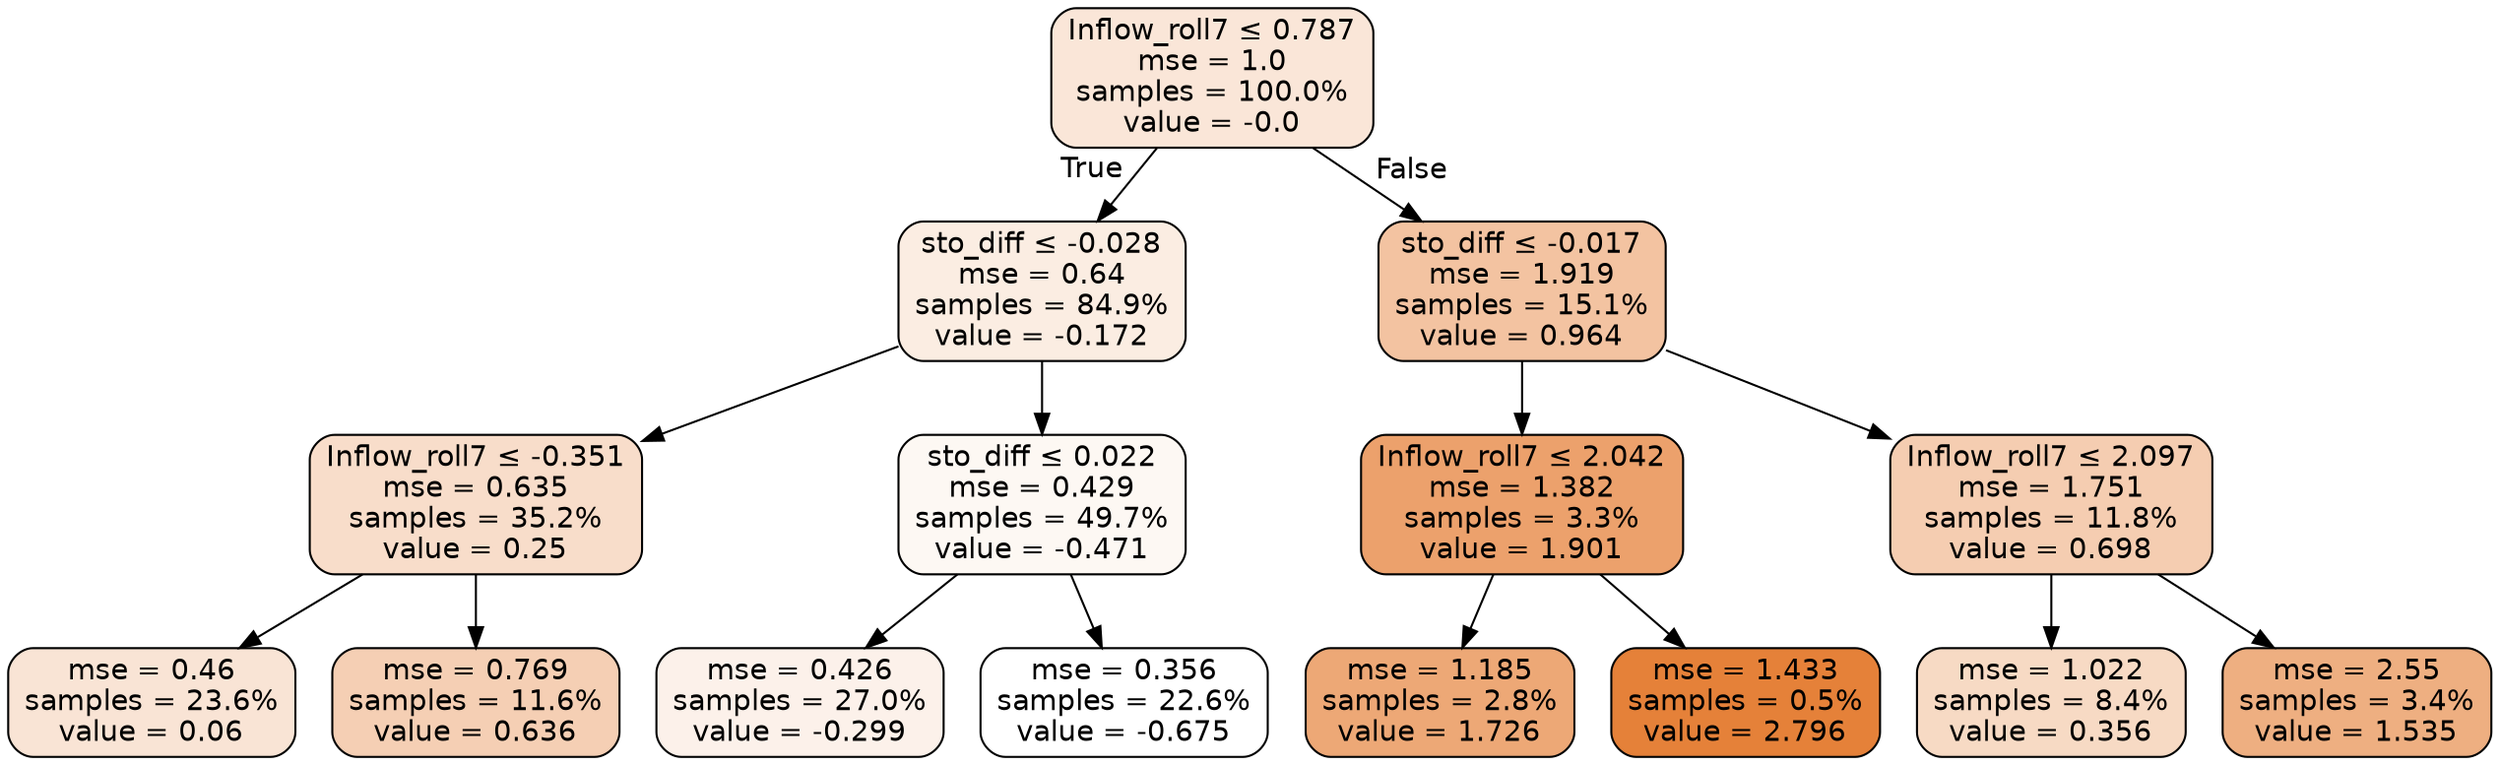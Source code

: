 digraph Tree {
node [shape=box, style="filled, rounded", color="black", fontname=helvetica] ;
edge [fontname=helvetica] ;
0 [label=<Inflow_roll7 &le; 0.787<br/>mse = 1.0<br/>samples = 100.0%<br/>value = -0.0>, fillcolor="#fae6d8"] ;
1 [label=<sto_diff &le; -0.028<br/>mse = 0.64<br/>samples = 84.9%<br/>value = -0.172>, fillcolor="#fbede2"] ;
0 -> 1 [labeldistance=2.5, labelangle=45, headlabel="True"] ;
2 [label=<Inflow_roll7 &le; -0.351<br/>mse = 0.635<br/>samples = 35.2%<br/>value = 0.25>, fillcolor="#f8ddca"] ;
1 -> 2 ;
3 [label=<mse = 0.46<br/>samples = 23.6%<br/>value = 0.06>, fillcolor="#f9e4d5"] ;
2 -> 3 ;
4 [label=<mse = 0.769<br/>samples = 11.6%<br/>value = 0.636>, fillcolor="#f5cfb4"] ;
2 -> 4 ;
5 [label=<sto_diff &le; 0.022<br/>mse = 0.429<br/>samples = 49.7%<br/>value = -0.471>, fillcolor="#fdf8f3"] ;
1 -> 5 ;
6 [label=<mse = 0.426<br/>samples = 27.0%<br/>value = -0.299>, fillcolor="#fcf1ea"] ;
5 -> 6 ;
7 [label=<mse = 0.356<br/>samples = 22.6%<br/>value = -0.675>, fillcolor="#ffffff"] ;
5 -> 7 ;
8 [label=<sto_diff &le; -0.017<br/>mse = 1.919<br/>samples = 15.1%<br/>value = 0.964>, fillcolor="#f3c3a1"] ;
0 -> 8 [labeldistance=2.5, labelangle=-45, headlabel="False"] ;
9 [label=<Inflow_roll7 &le; 2.042<br/>mse = 1.382<br/>samples = 3.3%<br/>value = 1.901>, fillcolor="#eca16c"] ;
8 -> 9 ;
10 [label=<mse = 1.185<br/>samples = 2.8%<br/>value = 1.726>, fillcolor="#eda876"] ;
9 -> 10 ;
11 [label=<mse = 1.433<br/>samples = 0.5%<br/>value = 2.796>, fillcolor="#e58139"] ;
9 -> 11 ;
12 [label=<Inflow_roll7 &le; 2.097<br/>mse = 1.751<br/>samples = 11.8%<br/>value = 0.698>, fillcolor="#f5cdb1"] ;
8 -> 12 ;
13 [label=<mse = 1.022<br/>samples = 8.4%<br/>value = 0.356>, fillcolor="#f7dac4"] ;
12 -> 13 ;
14 [label=<mse = 2.55<br/>samples = 3.4%<br/>value = 1.535>, fillcolor="#eeaf81"] ;
12 -> 14 ;
}